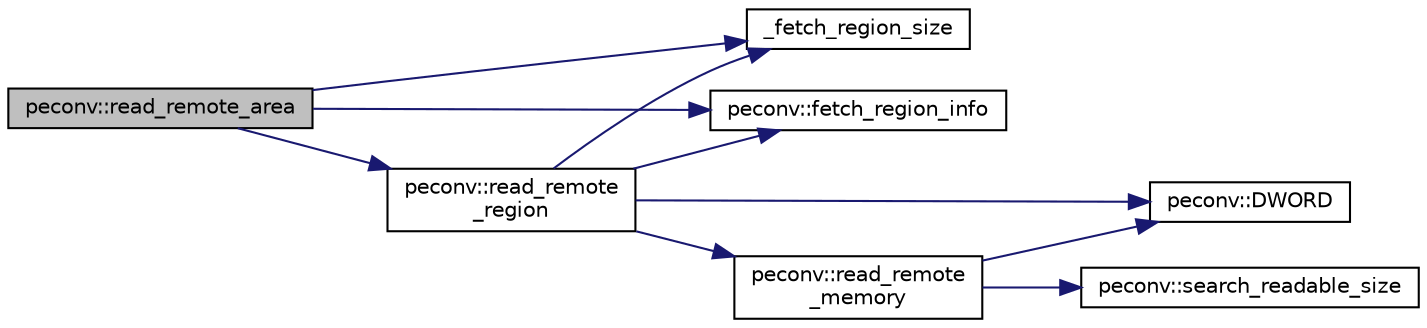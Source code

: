 digraph "peconv::read_remote_area"
{
 // LATEX_PDF_SIZE
  edge [fontname="Helvetica",fontsize="10",labelfontname="Helvetica",labelfontsize="10"];
  node [fontname="Helvetica",fontsize="10",shape=record];
  rankdir="LR";
  Node1 [label="peconv::read_remote_area",height=0.2,width=0.4,color="black", fillcolor="grey75", style="filled", fontcolor="black",tooltip=" "];
  Node1 -> Node2 [color="midnightblue",fontsize="10",style="solid",fontname="Helvetica"];
  Node2 [label="_fetch_region_size",height=0.2,width=0.4,color="black", fillcolor="white", style="filled",URL="$remote__pe__reader_8cpp.html#ad61b7aa751015bcc6c8bf66b6df2faee",tooltip=" "];
  Node1 -> Node3 [color="midnightblue",fontsize="10",style="solid",fontname="Helvetica"];
  Node3 [label="peconv::fetch_region_info",height=0.2,width=0.4,color="black", fillcolor="white", style="filled",URL="$namespacepeconv.html#a7b9e429997159865eff7c7b7099ba1b5",tooltip=" "];
  Node1 -> Node4 [color="midnightblue",fontsize="10",style="solid",fontname="Helvetica"];
  Node4 [label="peconv::read_remote\l_region",height=0.2,width=0.4,color="black", fillcolor="white", style="filled",URL="$namespacepeconv.html#af2e8b85d85c017483486b7bfd1238336",tooltip=" "];
  Node4 -> Node2 [color="midnightblue",fontsize="10",style="solid",fontname="Helvetica"];
  Node4 -> Node5 [color="midnightblue",fontsize="10",style="solid",fontname="Helvetica"];
  Node5 [label="peconv::DWORD",height=0.2,width=0.4,color="black", fillcolor="white", style="filled",URL="$namespacepeconv.html#abff674ea8e527f49f9741ff81596a15d",tooltip=" "];
  Node4 -> Node3 [color="midnightblue",fontsize="10",style="solid",fontname="Helvetica"];
  Node4 -> Node6 [color="midnightblue",fontsize="10",style="solid",fontname="Helvetica"];
  Node6 [label="peconv::read_remote\l_memory",height=0.2,width=0.4,color="black", fillcolor="white", style="filled",URL="$namespacepeconv.html#a53199997719a1bc23abb5d5c66daaeee",tooltip=" "];
  Node6 -> Node5 [color="midnightblue",fontsize="10",style="solid",fontname="Helvetica"];
  Node6 -> Node7 [color="midnightblue",fontsize="10",style="solid",fontname="Helvetica"];
  Node7 [label="peconv::search_readable_size",height=0.2,width=0.4,color="black", fillcolor="white", style="filled",URL="$namespacepeconv.html#aef121fe409ab54c16d546e757c0eb2c2",tooltip=" "];
}

